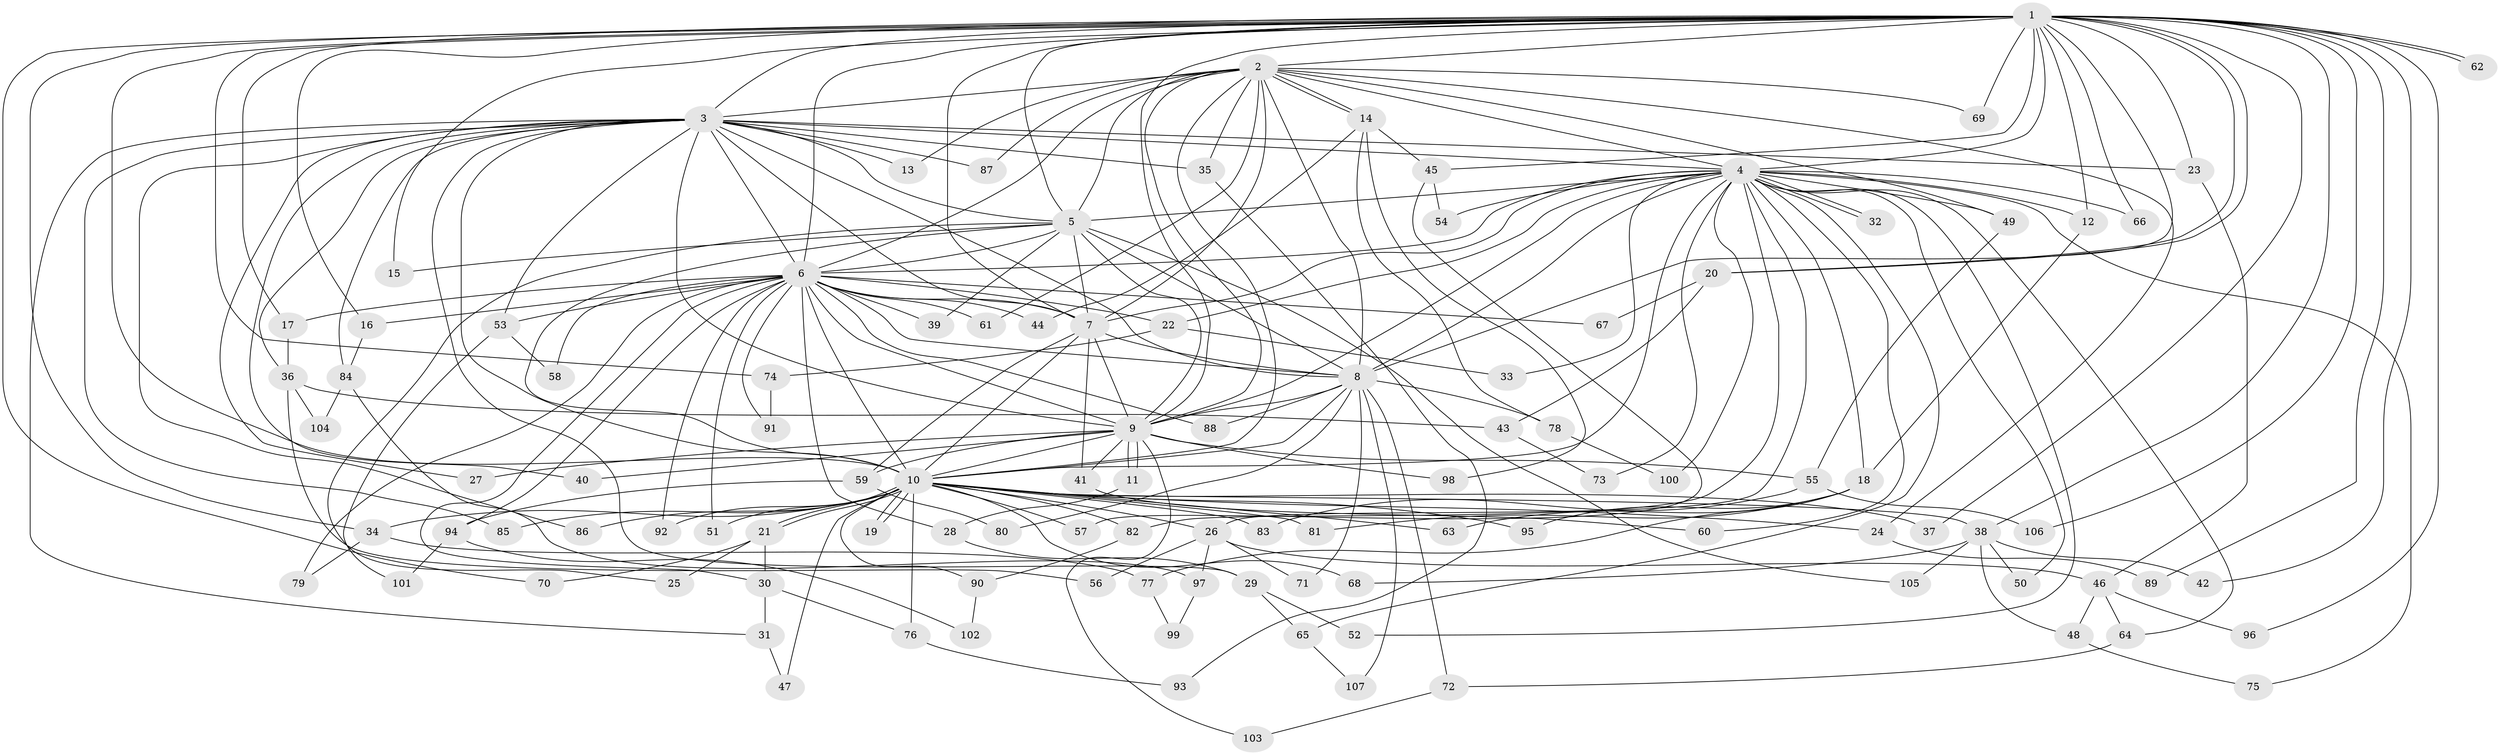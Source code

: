 // Generated by graph-tools (version 1.1) at 2025/34/03/09/25 02:34:45]
// undirected, 107 vertices, 239 edges
graph export_dot {
graph [start="1"]
  node [color=gray90,style=filled];
  1;
  2;
  3;
  4;
  5;
  6;
  7;
  8;
  9;
  10;
  11;
  12;
  13;
  14;
  15;
  16;
  17;
  18;
  19;
  20;
  21;
  22;
  23;
  24;
  25;
  26;
  27;
  28;
  29;
  30;
  31;
  32;
  33;
  34;
  35;
  36;
  37;
  38;
  39;
  40;
  41;
  42;
  43;
  44;
  45;
  46;
  47;
  48;
  49;
  50;
  51;
  52;
  53;
  54;
  55;
  56;
  57;
  58;
  59;
  60;
  61;
  62;
  63;
  64;
  65;
  66;
  67;
  68;
  69;
  70;
  71;
  72;
  73;
  74;
  75;
  76;
  77;
  78;
  79;
  80;
  81;
  82;
  83;
  84;
  85;
  86;
  87;
  88;
  89;
  90;
  91;
  92;
  93;
  94;
  95;
  96;
  97;
  98;
  99;
  100;
  101;
  102;
  103;
  104;
  105;
  106;
  107;
  1 -- 2;
  1 -- 3;
  1 -- 4;
  1 -- 5;
  1 -- 6;
  1 -- 7;
  1 -- 8;
  1 -- 9;
  1 -- 10;
  1 -- 12;
  1 -- 15;
  1 -- 16;
  1 -- 17;
  1 -- 20;
  1 -- 20;
  1 -- 23;
  1 -- 34;
  1 -- 37;
  1 -- 38;
  1 -- 42;
  1 -- 45;
  1 -- 62;
  1 -- 62;
  1 -- 66;
  1 -- 69;
  1 -- 70;
  1 -- 74;
  1 -- 89;
  1 -- 96;
  1 -- 106;
  2 -- 3;
  2 -- 4;
  2 -- 5;
  2 -- 6;
  2 -- 7;
  2 -- 8;
  2 -- 9;
  2 -- 10;
  2 -- 13;
  2 -- 14;
  2 -- 14;
  2 -- 24;
  2 -- 35;
  2 -- 49;
  2 -- 61;
  2 -- 69;
  2 -- 87;
  3 -- 4;
  3 -- 5;
  3 -- 6;
  3 -- 7;
  3 -- 8;
  3 -- 9;
  3 -- 10;
  3 -- 13;
  3 -- 23;
  3 -- 27;
  3 -- 29;
  3 -- 31;
  3 -- 35;
  3 -- 36;
  3 -- 40;
  3 -- 53;
  3 -- 84;
  3 -- 85;
  3 -- 86;
  3 -- 87;
  4 -- 5;
  4 -- 6;
  4 -- 7;
  4 -- 8;
  4 -- 9;
  4 -- 10;
  4 -- 12;
  4 -- 18;
  4 -- 22;
  4 -- 26;
  4 -- 32;
  4 -- 32;
  4 -- 33;
  4 -- 49;
  4 -- 50;
  4 -- 52;
  4 -- 54;
  4 -- 60;
  4 -- 64;
  4 -- 65;
  4 -- 66;
  4 -- 73;
  4 -- 75;
  4 -- 82;
  4 -- 100;
  5 -- 6;
  5 -- 7;
  5 -- 8;
  5 -- 9;
  5 -- 10;
  5 -- 15;
  5 -- 25;
  5 -- 39;
  5 -- 105;
  6 -- 7;
  6 -- 8;
  6 -- 9;
  6 -- 10;
  6 -- 16;
  6 -- 17;
  6 -- 22;
  6 -- 28;
  6 -- 30;
  6 -- 39;
  6 -- 44;
  6 -- 51;
  6 -- 53;
  6 -- 58;
  6 -- 61;
  6 -- 67;
  6 -- 79;
  6 -- 88;
  6 -- 91;
  6 -- 92;
  6 -- 94;
  7 -- 8;
  7 -- 9;
  7 -- 10;
  7 -- 41;
  7 -- 59;
  8 -- 9;
  8 -- 10;
  8 -- 71;
  8 -- 72;
  8 -- 78;
  8 -- 80;
  8 -- 88;
  8 -- 107;
  9 -- 10;
  9 -- 11;
  9 -- 11;
  9 -- 27;
  9 -- 40;
  9 -- 41;
  9 -- 55;
  9 -- 59;
  9 -- 98;
  9 -- 103;
  10 -- 19;
  10 -- 19;
  10 -- 21;
  10 -- 21;
  10 -- 24;
  10 -- 26;
  10 -- 34;
  10 -- 37;
  10 -- 38;
  10 -- 47;
  10 -- 51;
  10 -- 57;
  10 -- 63;
  10 -- 68;
  10 -- 76;
  10 -- 81;
  10 -- 82;
  10 -- 83;
  10 -- 85;
  10 -- 86;
  10 -- 90;
  10 -- 92;
  10 -- 95;
  11 -- 28;
  12 -- 18;
  14 -- 44;
  14 -- 45;
  14 -- 78;
  14 -- 98;
  16 -- 84;
  17 -- 36;
  18 -- 63;
  18 -- 77;
  18 -- 81;
  18 -- 95;
  20 -- 43;
  20 -- 67;
  21 -- 25;
  21 -- 30;
  21 -- 70;
  22 -- 33;
  22 -- 74;
  23 -- 46;
  24 -- 89;
  26 -- 46;
  26 -- 56;
  26 -- 71;
  26 -- 97;
  28 -- 29;
  29 -- 52;
  29 -- 65;
  30 -- 31;
  30 -- 76;
  31 -- 47;
  34 -- 77;
  34 -- 79;
  35 -- 93;
  36 -- 43;
  36 -- 56;
  36 -- 104;
  38 -- 42;
  38 -- 48;
  38 -- 50;
  38 -- 68;
  38 -- 105;
  41 -- 60;
  43 -- 73;
  45 -- 54;
  45 -- 57;
  46 -- 48;
  46 -- 64;
  46 -- 96;
  48 -- 75;
  49 -- 55;
  53 -- 58;
  53 -- 101;
  55 -- 83;
  55 -- 106;
  59 -- 80;
  59 -- 94;
  64 -- 72;
  65 -- 107;
  72 -- 103;
  74 -- 91;
  76 -- 93;
  77 -- 99;
  78 -- 100;
  82 -- 90;
  84 -- 97;
  84 -- 104;
  90 -- 102;
  94 -- 101;
  94 -- 102;
  97 -- 99;
}
